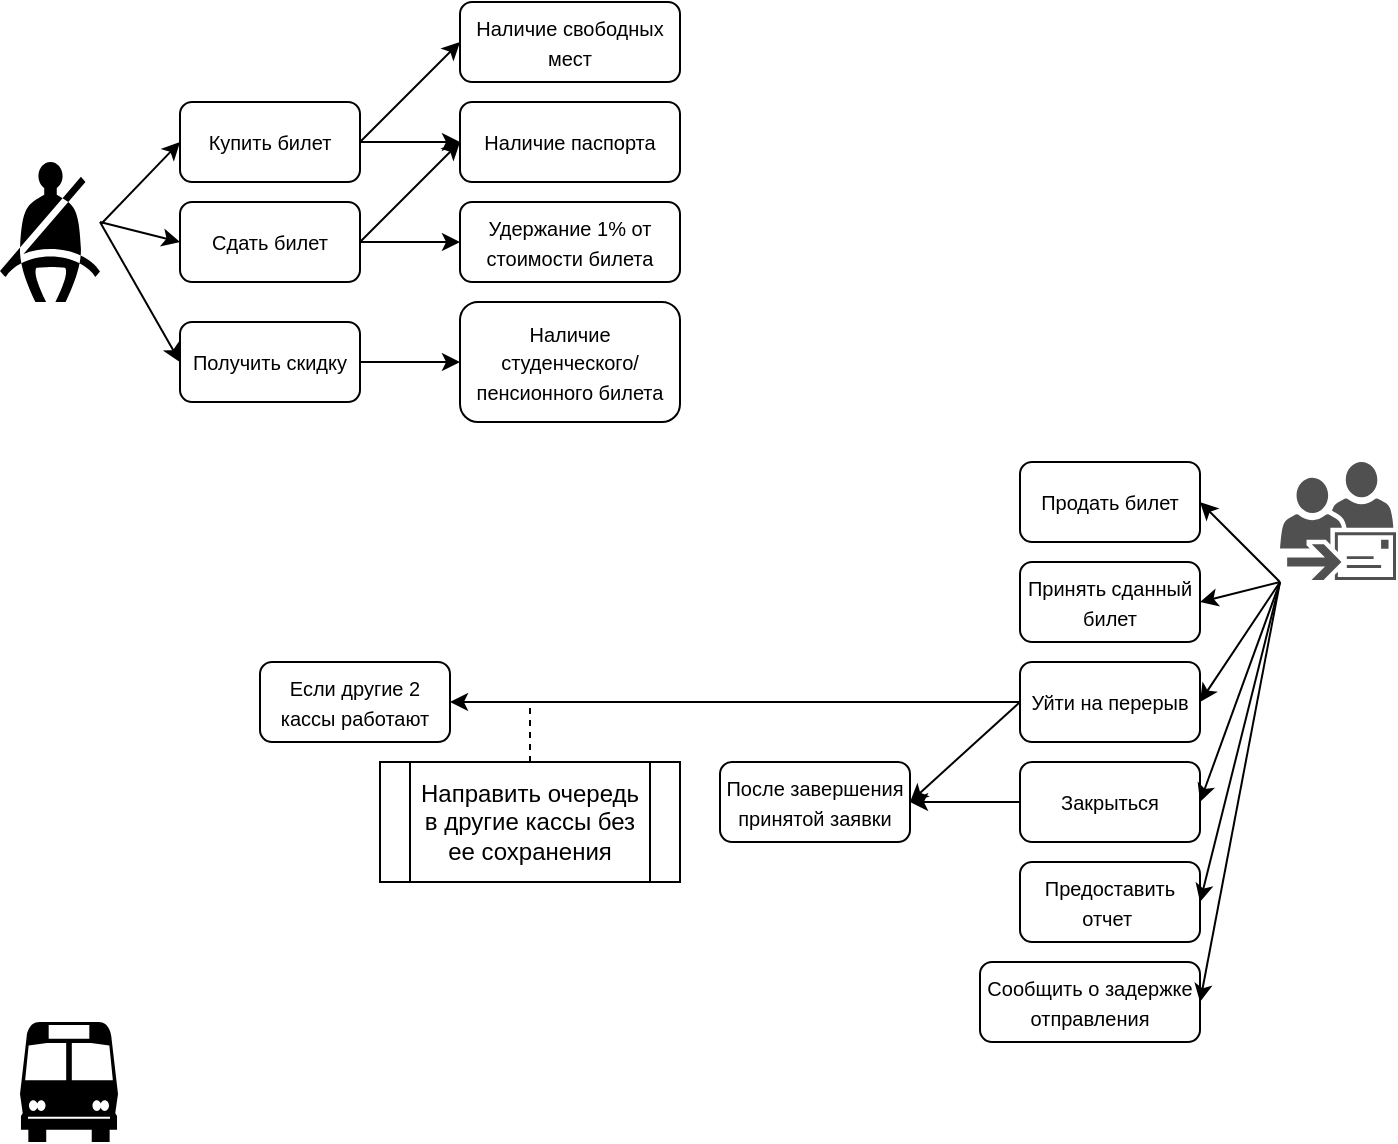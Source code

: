 <mxfile version="13.9.2" type="github">
  <diagram id="C5RBs43oDa-KdzZeNtuy" name="Page-1">
    <mxGraphModel dx="724" dy="1813" grid="1" gridSize="10" guides="1" tooltips="1" connect="1" arrows="1" fold="1" page="1" pageScale="1" pageWidth="827" pageHeight="1169" math="0" shadow="0">
      <root>
        <mxCell id="WIyWlLk6GJQsqaUBKTNV-0" />
        <mxCell id="WIyWlLk6GJQsqaUBKTNV-1" parent="WIyWlLk6GJQsqaUBKTNV-0" />
        <mxCell id="WIyWlLk6GJQsqaUBKTNV-3" value="&lt;font style=&quot;font-size: 10px&quot;&gt;Купить билет&lt;/font&gt;" style="rounded=1;whiteSpace=wrap;html=1;fontSize=12;glass=0;strokeWidth=1;shadow=0;" parent="WIyWlLk6GJQsqaUBKTNV-1" vertex="1">
          <mxGeometry x="160" y="20" width="90" height="40" as="geometry" />
        </mxCell>
        <mxCell id="f7wdTwSCjIjWg6UEDFdK-46" value="" style="edgeStyle=orthogonalEdgeStyle;rounded=0;orthogonalLoop=1;jettySize=auto;html=1;" edge="1" parent="WIyWlLk6GJQsqaUBKTNV-1" source="f7wdTwSCjIjWg6UEDFdK-11" target="f7wdTwSCjIjWg6UEDFdK-45">
          <mxGeometry relative="1" as="geometry" />
        </mxCell>
        <mxCell id="f7wdTwSCjIjWg6UEDFdK-11" value="&lt;font style=&quot;font-size: 10px&quot;&gt;Сдать билет&lt;/font&gt;" style="rounded=1;whiteSpace=wrap;html=1;fontSize=12;glass=0;strokeWidth=1;shadow=0;" vertex="1" parent="WIyWlLk6GJQsqaUBKTNV-1">
          <mxGeometry x="160" y="70" width="90" height="40" as="geometry" />
        </mxCell>
        <mxCell id="f7wdTwSCjIjWg6UEDFdK-48" value="" style="edgeStyle=orthogonalEdgeStyle;rounded=0;orthogonalLoop=1;jettySize=auto;html=1;" edge="1" parent="WIyWlLk6GJQsqaUBKTNV-1" source="f7wdTwSCjIjWg6UEDFdK-12" target="f7wdTwSCjIjWg6UEDFdK-47">
          <mxGeometry relative="1" as="geometry" />
        </mxCell>
        <mxCell id="f7wdTwSCjIjWg6UEDFdK-12" value="&lt;font style=&quot;font-size: 10px&quot;&gt;Получить скидку&lt;/font&gt;" style="rounded=1;whiteSpace=wrap;html=1;fontSize=12;glass=0;strokeWidth=1;shadow=0;" vertex="1" parent="WIyWlLk6GJQsqaUBKTNV-1">
          <mxGeometry x="160" y="130" width="90" height="40" as="geometry" />
        </mxCell>
        <mxCell id="f7wdTwSCjIjWg6UEDFdK-13" value="&lt;font style=&quot;font-size: 10px&quot;&gt;Продать билет&lt;/font&gt;" style="rounded=1;whiteSpace=wrap;html=1;fontSize=12;glass=0;strokeWidth=1;shadow=0;" vertex="1" parent="WIyWlLk6GJQsqaUBKTNV-1">
          <mxGeometry x="580" y="200" width="90" height="40" as="geometry" />
        </mxCell>
        <mxCell id="f7wdTwSCjIjWg6UEDFdK-14" value="&lt;font style=&quot;font-size: 10px&quot;&gt;Принять сданный билет&lt;/font&gt;" style="rounded=1;whiteSpace=wrap;html=1;fontSize=12;glass=0;strokeWidth=1;shadow=0;" vertex="1" parent="WIyWlLk6GJQsqaUBKTNV-1">
          <mxGeometry x="580" y="250" width="90" height="40" as="geometry" />
        </mxCell>
        <mxCell id="f7wdTwSCjIjWg6UEDFdK-53" value="" style="edgeStyle=orthogonalEdgeStyle;rounded=0;orthogonalLoop=1;jettySize=auto;html=1;entryX=1;entryY=0.5;entryDx=0;entryDy=0;" edge="1" parent="WIyWlLk6GJQsqaUBKTNV-1" source="f7wdTwSCjIjWg6UEDFdK-15" target="f7wdTwSCjIjWg6UEDFdK-54">
          <mxGeometry relative="1" as="geometry" />
        </mxCell>
        <mxCell id="f7wdTwSCjIjWg6UEDFdK-15" value="&lt;font style=&quot;font-size: 10px&quot;&gt;Уйти на перерыв&lt;/font&gt;" style="rounded=1;whiteSpace=wrap;html=1;fontSize=12;glass=0;strokeWidth=1;shadow=0;" vertex="1" parent="WIyWlLk6GJQsqaUBKTNV-1">
          <mxGeometry x="580" y="300" width="90" height="40" as="geometry" />
        </mxCell>
        <mxCell id="f7wdTwSCjIjWg6UEDFdK-16" value="&lt;font style=&quot;font-size: 10px&quot;&gt;Закрыться&lt;/font&gt;" style="rounded=1;whiteSpace=wrap;html=1;fontSize=12;glass=0;strokeWidth=1;shadow=0;" vertex="1" parent="WIyWlLk6GJQsqaUBKTNV-1">
          <mxGeometry x="580" y="350" width="90" height="40" as="geometry" />
        </mxCell>
        <mxCell id="f7wdTwSCjIjWg6UEDFdK-17" value="&lt;font style=&quot;font-size: 10px&quot;&gt;Предоставить отчет&amp;nbsp;&lt;/font&gt;" style="rounded=1;whiteSpace=wrap;html=1;fontSize=12;glass=0;strokeWidth=1;shadow=0;" vertex="1" parent="WIyWlLk6GJQsqaUBKTNV-1">
          <mxGeometry x="580" y="400" width="90" height="40" as="geometry" />
        </mxCell>
        <mxCell id="f7wdTwSCjIjWg6UEDFdK-18" value="&lt;font style=&quot;font-size: 10px&quot;&gt;Сообщить о задержке отправления&lt;/font&gt;" style="rounded=1;whiteSpace=wrap;html=1;fontSize=12;glass=0;strokeWidth=1;shadow=0;" vertex="1" parent="WIyWlLk6GJQsqaUBKTNV-1">
          <mxGeometry x="560" y="450" width="110" height="40" as="geometry" />
        </mxCell>
        <mxCell id="f7wdTwSCjIjWg6UEDFdK-20" value="" style="shape=mxgraph.signs.transportation.bus_1;html=1;pointerEvents=1;fillColor=#000000;strokeColor=none;verticalLabelPosition=bottom;verticalAlign=top;align=center;" vertex="1" parent="WIyWlLk6GJQsqaUBKTNV-1">
          <mxGeometry x="80" y="480" width="49" height="60" as="geometry" />
        </mxCell>
        <mxCell id="f7wdTwSCjIjWg6UEDFdK-22" value="" style="shape=mxgraph.signs.transportation.seat_belt;html=1;pointerEvents=1;fillColor=#000000;strokeColor=none;verticalLabelPosition=bottom;verticalAlign=top;align=center;" vertex="1" parent="WIyWlLk6GJQsqaUBKTNV-1">
          <mxGeometry x="70" y="50" width="50" height="70" as="geometry" />
        </mxCell>
        <mxCell id="f7wdTwSCjIjWg6UEDFdK-23" value="" style="pointerEvents=1;shadow=0;dashed=0;html=1;strokeColor=none;fillColor=#505050;labelPosition=center;verticalLabelPosition=bottom;verticalAlign=top;outlineConnect=0;align=center;shape=mxgraph.office.users.dynamic_distribution_group;" vertex="1" parent="WIyWlLk6GJQsqaUBKTNV-1">
          <mxGeometry x="710" y="200" width="58" height="59" as="geometry" />
        </mxCell>
        <mxCell id="f7wdTwSCjIjWg6UEDFdK-25" value="" style="endArrow=classic;html=1;exitX=1.013;exitY=0.441;exitDx=0;exitDy=0;exitPerimeter=0;entryX=0;entryY=0.5;entryDx=0;entryDy=0;" edge="1" parent="WIyWlLk6GJQsqaUBKTNV-1" source="f7wdTwSCjIjWg6UEDFdK-22" target="WIyWlLk6GJQsqaUBKTNV-3">
          <mxGeometry width="50" height="50" relative="1" as="geometry">
            <mxPoint x="390" y="340" as="sourcePoint" />
            <mxPoint x="440" y="290" as="targetPoint" />
          </mxGeometry>
        </mxCell>
        <mxCell id="f7wdTwSCjIjWg6UEDFdK-26" value="" style="endArrow=classic;html=1;entryX=0;entryY=0.5;entryDx=0;entryDy=0;" edge="1" parent="WIyWlLk6GJQsqaUBKTNV-1" target="f7wdTwSCjIjWg6UEDFdK-11">
          <mxGeometry width="50" height="50" relative="1" as="geometry">
            <mxPoint x="120" y="80" as="sourcePoint" />
            <mxPoint x="170" y="50" as="targetPoint" />
          </mxGeometry>
        </mxCell>
        <mxCell id="f7wdTwSCjIjWg6UEDFdK-27" value="" style="endArrow=classic;html=1;entryX=0;entryY=0.5;entryDx=0;entryDy=0;" edge="1" parent="WIyWlLk6GJQsqaUBKTNV-1" target="f7wdTwSCjIjWg6UEDFdK-12">
          <mxGeometry width="50" height="50" relative="1" as="geometry">
            <mxPoint x="120" y="80" as="sourcePoint" />
            <mxPoint x="180" y="60" as="targetPoint" />
          </mxGeometry>
        </mxCell>
        <mxCell id="f7wdTwSCjIjWg6UEDFdK-28" value="" style="endArrow=classic;html=1;entryX=1;entryY=0.5;entryDx=0;entryDy=0;" edge="1" parent="WIyWlLk6GJQsqaUBKTNV-1" target="f7wdTwSCjIjWg6UEDFdK-13">
          <mxGeometry width="50" height="50" relative="1" as="geometry">
            <mxPoint x="710" y="260" as="sourcePoint" />
            <mxPoint x="720" y="250" as="targetPoint" />
          </mxGeometry>
        </mxCell>
        <mxCell id="f7wdTwSCjIjWg6UEDFdK-29" value="" style="endArrow=classic;html=1;entryX=1;entryY=0.5;entryDx=0;entryDy=0;" edge="1" parent="WIyWlLk6GJQsqaUBKTNV-1" target="f7wdTwSCjIjWg6UEDFdK-14">
          <mxGeometry width="50" height="50" relative="1" as="geometry">
            <mxPoint x="710" y="260" as="sourcePoint" />
            <mxPoint x="680" y="230" as="targetPoint" />
          </mxGeometry>
        </mxCell>
        <mxCell id="f7wdTwSCjIjWg6UEDFdK-30" value="" style="endArrow=classic;html=1;entryX=1;entryY=0.5;entryDx=0;entryDy=0;" edge="1" parent="WIyWlLk6GJQsqaUBKTNV-1" target="f7wdTwSCjIjWg6UEDFdK-15">
          <mxGeometry width="50" height="50" relative="1" as="geometry">
            <mxPoint x="710" y="260" as="sourcePoint" />
            <mxPoint x="680" y="280" as="targetPoint" />
          </mxGeometry>
        </mxCell>
        <mxCell id="f7wdTwSCjIjWg6UEDFdK-31" value="" style="endArrow=classic;html=1;entryX=1;entryY=0.5;entryDx=0;entryDy=0;" edge="1" parent="WIyWlLk6GJQsqaUBKTNV-1" target="f7wdTwSCjIjWg6UEDFdK-16">
          <mxGeometry width="50" height="50" relative="1" as="geometry">
            <mxPoint x="710" y="260" as="sourcePoint" />
            <mxPoint x="690" y="290" as="targetPoint" />
          </mxGeometry>
        </mxCell>
        <mxCell id="f7wdTwSCjIjWg6UEDFdK-32" value="" style="endArrow=classic;html=1;entryX=1;entryY=0.5;entryDx=0;entryDy=0;exitX=0;exitY=1.017;exitDx=0;exitDy=0;exitPerimeter=0;" edge="1" parent="WIyWlLk6GJQsqaUBKTNV-1" source="f7wdTwSCjIjWg6UEDFdK-23" target="f7wdTwSCjIjWg6UEDFdK-17">
          <mxGeometry width="50" height="50" relative="1" as="geometry">
            <mxPoint x="730" y="270" as="sourcePoint" />
            <mxPoint x="700" y="300" as="targetPoint" />
          </mxGeometry>
        </mxCell>
        <mxCell id="f7wdTwSCjIjWg6UEDFdK-33" value="" style="endArrow=classic;html=1;entryX=1;entryY=0.5;entryDx=0;entryDy=0;" edge="1" parent="WIyWlLk6GJQsqaUBKTNV-1" target="f7wdTwSCjIjWg6UEDFdK-18">
          <mxGeometry width="50" height="50" relative="1" as="geometry">
            <mxPoint x="710" y="260" as="sourcePoint" />
            <mxPoint x="710" y="310" as="targetPoint" />
          </mxGeometry>
        </mxCell>
        <mxCell id="f7wdTwSCjIjWg6UEDFdK-34" value="&lt;span style=&quot;font-size: 10px&quot;&gt;Наличие паспорта&lt;/span&gt;" style="rounded=1;whiteSpace=wrap;html=1;fontSize=12;glass=0;strokeWidth=1;shadow=0;" vertex="1" parent="WIyWlLk6GJQsqaUBKTNV-1">
          <mxGeometry x="300" y="20" width="110" height="40" as="geometry" />
        </mxCell>
        <mxCell id="f7wdTwSCjIjWg6UEDFdK-39" value="&lt;span style=&quot;font-size: 10px&quot;&gt;Наличие свободных мест&lt;/span&gt;" style="rounded=1;whiteSpace=wrap;html=1;fontSize=12;glass=0;strokeWidth=1;shadow=0;" vertex="1" parent="WIyWlLk6GJQsqaUBKTNV-1">
          <mxGeometry x="300" y="-30" width="110" height="40" as="geometry" />
        </mxCell>
        <mxCell id="f7wdTwSCjIjWg6UEDFdK-40" value="" style="endArrow=classic;html=1;exitX=1;exitY=0.5;exitDx=0;exitDy=0;entryX=0;entryY=0.5;entryDx=0;entryDy=0;" edge="1" parent="WIyWlLk6GJQsqaUBKTNV-1" source="WIyWlLk6GJQsqaUBKTNV-3" target="f7wdTwSCjIjWg6UEDFdK-34">
          <mxGeometry width="50" height="50" relative="1" as="geometry">
            <mxPoint x="350" y="140" as="sourcePoint" />
            <mxPoint x="400" y="90" as="targetPoint" />
          </mxGeometry>
        </mxCell>
        <mxCell id="f7wdTwSCjIjWg6UEDFdK-41" value="" style="endArrow=classic;html=1;exitX=1;exitY=0.5;exitDx=0;exitDy=0;entryX=0;entryY=0.5;entryDx=0;entryDy=0;" edge="1" parent="WIyWlLk6GJQsqaUBKTNV-1" source="WIyWlLk6GJQsqaUBKTNV-3" target="f7wdTwSCjIjWg6UEDFdK-39">
          <mxGeometry width="50" height="50" relative="1" as="geometry">
            <mxPoint x="350" y="140" as="sourcePoint" />
            <mxPoint x="400" y="90" as="targetPoint" />
          </mxGeometry>
        </mxCell>
        <mxCell id="f7wdTwSCjIjWg6UEDFdK-42" value="" style="endArrow=classic;html=1;exitX=1;exitY=0.5;exitDx=0;exitDy=0;entryX=0;entryY=0.5;entryDx=0;entryDy=0;" edge="1" parent="WIyWlLk6GJQsqaUBKTNV-1" source="f7wdTwSCjIjWg6UEDFdK-11" target="f7wdTwSCjIjWg6UEDFdK-34">
          <mxGeometry width="50" height="50" relative="1" as="geometry">
            <mxPoint x="350" y="130" as="sourcePoint" />
            <mxPoint x="400" y="80" as="targetPoint" />
          </mxGeometry>
        </mxCell>
        <mxCell id="f7wdTwSCjIjWg6UEDFdK-45" value="&lt;font style=&quot;font-size: 10px&quot;&gt;Удержание 1% от стоимости билета&lt;/font&gt;" style="rounded=1;whiteSpace=wrap;html=1;fontSize=12;glass=0;strokeWidth=1;shadow=0;" vertex="1" parent="WIyWlLk6GJQsqaUBKTNV-1">
          <mxGeometry x="300" y="70" width="110" height="40" as="geometry" />
        </mxCell>
        <mxCell id="f7wdTwSCjIjWg6UEDFdK-47" value="&lt;span style=&quot;font-size: 10px&quot;&gt;Наличие студенческого/пенсионного билета&lt;/span&gt;" style="rounded=1;whiteSpace=wrap;html=1;fontSize=12;glass=0;strokeWidth=1;shadow=0;" vertex="1" parent="WIyWlLk6GJQsqaUBKTNV-1">
          <mxGeometry x="300" y="120" width="110" height="60" as="geometry" />
        </mxCell>
        <mxCell id="f7wdTwSCjIjWg6UEDFdK-52" value="&lt;font style=&quot;font-size: 10px&quot;&gt;После завершения принятой заявки&lt;/font&gt;" style="whiteSpace=wrap;html=1;rounded=1;shadow=0;strokeWidth=1;glass=0;" vertex="1" parent="WIyWlLk6GJQsqaUBKTNV-1">
          <mxGeometry x="430" y="350" width="95" height="40" as="geometry" />
        </mxCell>
        <mxCell id="f7wdTwSCjIjWg6UEDFdK-54" value="&lt;span style=&quot;font-size: 10px&quot;&gt;Если другие 2 кассы работают&lt;/span&gt;" style="whiteSpace=wrap;html=1;rounded=1;shadow=0;strokeWidth=1;glass=0;" vertex="1" parent="WIyWlLk6GJQsqaUBKTNV-1">
          <mxGeometry x="200" y="300" width="95" height="40" as="geometry" />
        </mxCell>
        <mxCell id="f7wdTwSCjIjWg6UEDFdK-55" value="" style="endArrow=classic;html=1;exitX=0;exitY=0.5;exitDx=0;exitDy=0;entryX=1;entryY=0.5;entryDx=0;entryDy=0;" edge="1" parent="WIyWlLk6GJQsqaUBKTNV-1" source="f7wdTwSCjIjWg6UEDFdK-15" target="f7wdTwSCjIjWg6UEDFdK-52">
          <mxGeometry width="50" height="50" relative="1" as="geometry">
            <mxPoint x="520" y="340" as="sourcePoint" />
            <mxPoint x="570" y="290" as="targetPoint" />
          </mxGeometry>
        </mxCell>
        <mxCell id="f7wdTwSCjIjWg6UEDFdK-56" value="" style="endArrow=classic;html=1;exitX=0;exitY=0.5;exitDx=0;exitDy=0;entryX=1;entryY=0.5;entryDx=0;entryDy=0;" edge="1" parent="WIyWlLk6GJQsqaUBKTNV-1" source="f7wdTwSCjIjWg6UEDFdK-16" target="f7wdTwSCjIjWg6UEDFdK-52">
          <mxGeometry width="50" height="50" relative="1" as="geometry">
            <mxPoint x="520" y="340" as="sourcePoint" />
            <mxPoint x="570" y="290" as="targetPoint" />
          </mxGeometry>
        </mxCell>
        <mxCell id="f7wdTwSCjIjWg6UEDFdK-58" value="Направить очередь в другие кассы без ее сохранения" style="shape=process;whiteSpace=wrap;html=1;backgroundOutline=1;" vertex="1" parent="WIyWlLk6GJQsqaUBKTNV-1">
          <mxGeometry x="260" y="350" width="150" height="60" as="geometry" />
        </mxCell>
        <mxCell id="f7wdTwSCjIjWg6UEDFdK-59" value="" style="endArrow=none;dashed=1;html=1;exitX=0.5;exitY=0;exitDx=0;exitDy=0;" edge="1" parent="WIyWlLk6GJQsqaUBKTNV-1" source="f7wdTwSCjIjWg6UEDFdK-58">
          <mxGeometry width="50" height="50" relative="1" as="geometry">
            <mxPoint x="330" y="180" as="sourcePoint" />
            <mxPoint x="335" y="320" as="targetPoint" />
          </mxGeometry>
        </mxCell>
      </root>
    </mxGraphModel>
  </diagram>
</mxfile>
